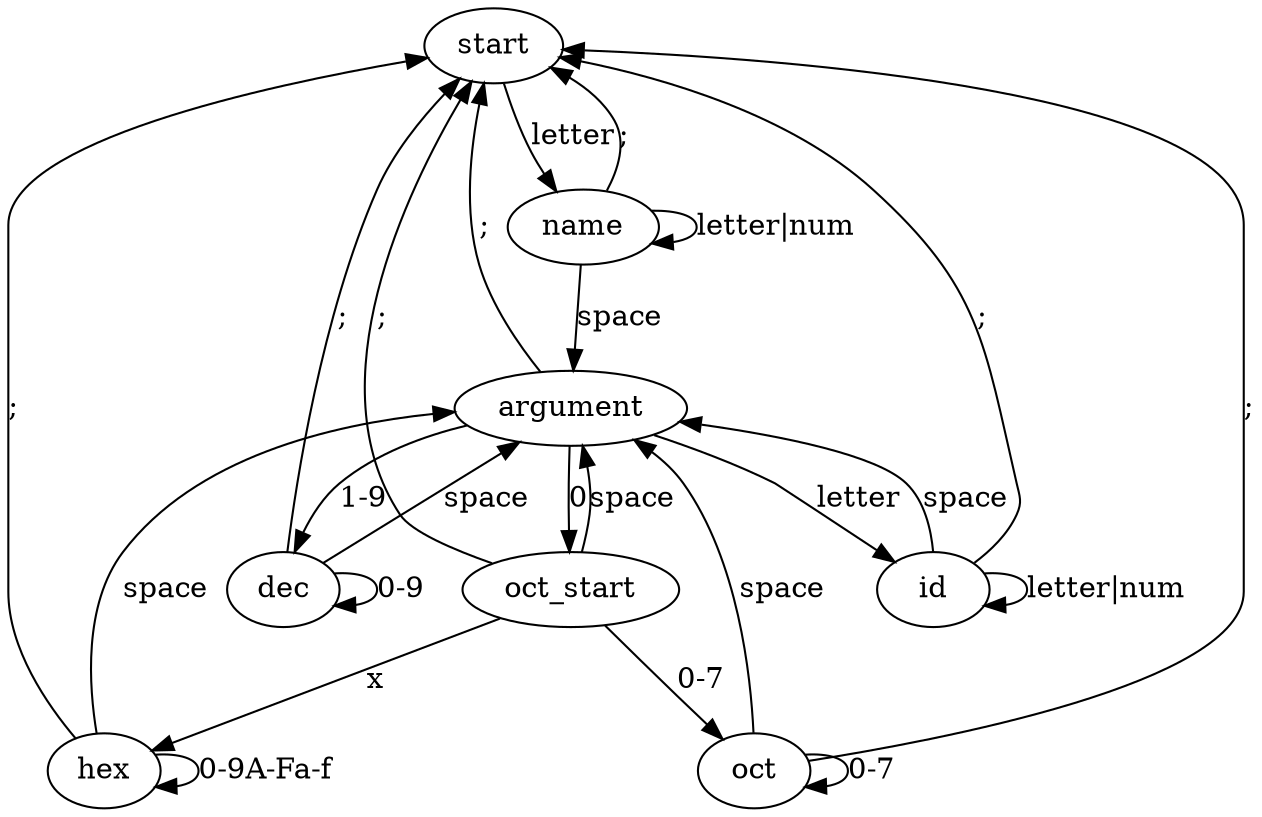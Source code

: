 digraph ParseDFA {
    start;
    name;
    argument;
    id;
    oct_start;
    dec;
    hex;
    oct;

    start -> name [label="letter"];
    name -> argument [label="space"];
    name -> start [label=";"];
    name -> name [label="letter|num"];
    argument -> id [label="letter"];
    argument -> oct_start [label="0"];
    argument -> dec [label="1-9"];
    argument -> start [label=";"];
    id -> id [label="letter|num"];
    id -> argument [label="space"];
    id -> start [label=";"];
    oct_start -> oct [label="0-7"];
    oct_start -> hex [label="x"];
    oct_start -> argument [label="space"];
    oct_start -> start [label=";"];
    oct -> oct [label="0-7"];
    oct -> argument [label="space"];
    oct -> start [label=";"];
    hex -> hex [label="0-9A-Fa-f"];
    hex -> argument [label="space"];
    hex -> start [label=";"];
    dec -> dec [label="0-9"];
    dec -> argument [label="space"];
    dec -> start [label=";"];
}
